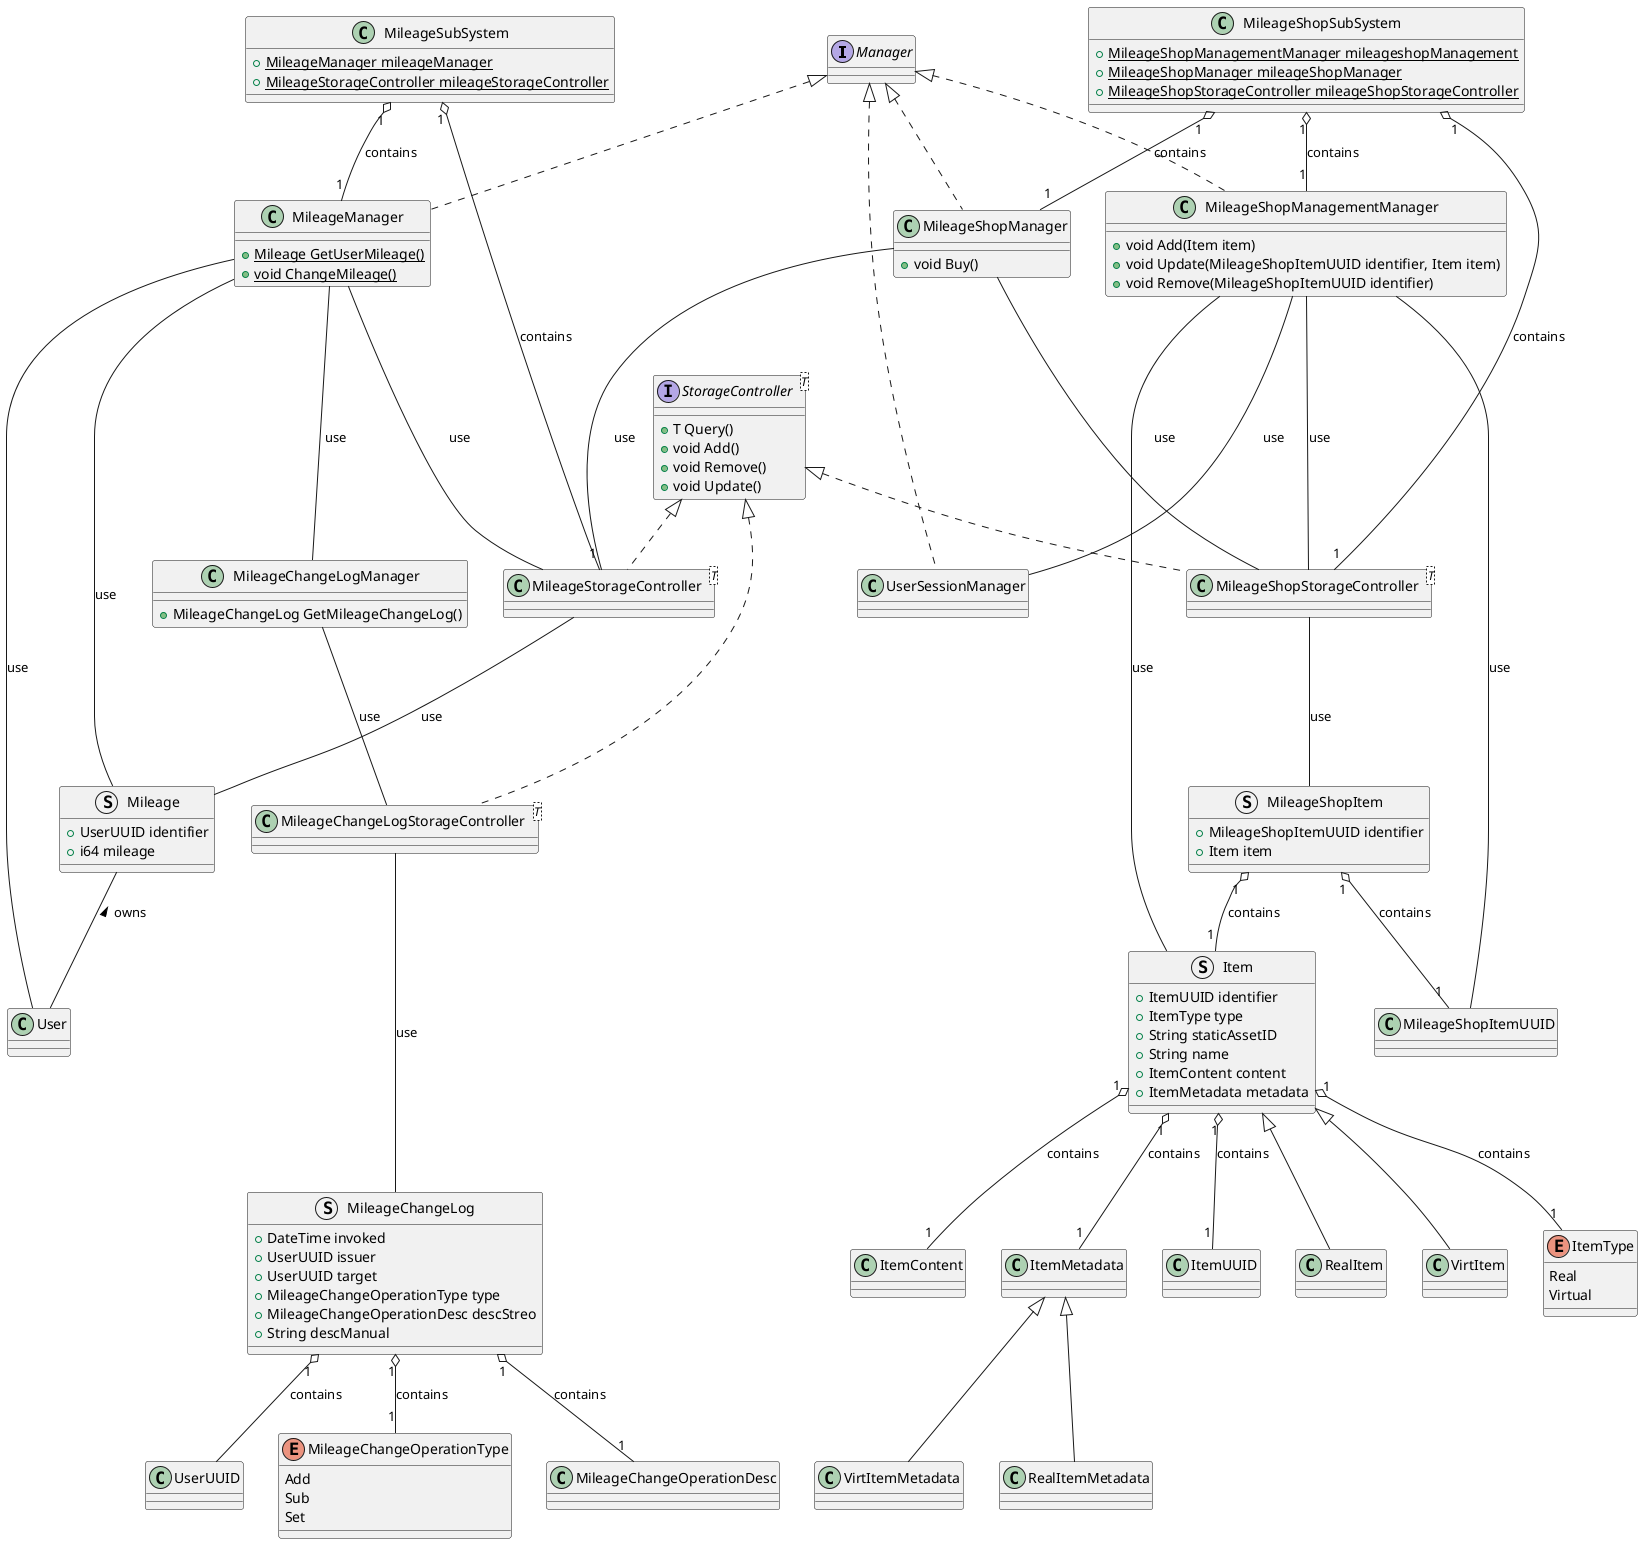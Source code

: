@startuml
' Commons
Interface Manager
Interface StorageController<T> {
    + T Query()
    + void Add()
    + void Remove()
    + void Update()
}

enum ItemType {
    Real
    Virtual
}

class ItemContent {}
class ItemMetadata {}
class RealItemMetadata extends ItemMetadata {}
class VirtItemMetadata extends ItemMetadata {}

struct Item {
    + ItemUUID identifier
    + ItemType type
    + String staticAssetID
    + String name
    + ItemContent content
    + ItemMetadata metadata
}

Item "1" o-- "1" ItemUUID : contains
Item "1" o-- "1" ItemType : contains
Item "1" o-- "1" ItemContent : contains
Item "1" o-- "1" ItemMetadata : contains

class RealItem extends Item {}
class VirtItem extends Item {}

struct Mileage {
    + UserUUID identifier
    + i64 mileage
}

Mileage -- User : < owns

' Mileage SubSystem

enum MileageChangeOperationType {
    Add
    Sub
    Set
}

class MileageChangeOperationDesc {}

struct MileageChangeLog {
    + DateTime invoked
    + UserUUID issuer
    + UserUUID target
    + MileageChangeOperationType type
    + MileageChangeOperationDesc descStreo
    + String descManual
}

MileageChangeLog "1" o-- UserUUID : contains
MileageChangeLog "1" o-- "1" MileageChangeOperationType : contains
MileageChangeLog "1" o-- "1" MileageChangeOperationDesc : contains

class MileageManager implements Manager {
    + {static} Mileage GetUserMileage()
    + {static} void ChangeMileage()
}

MileageManager --- User : use
MileageManager --- Mileage : use
MileageManager --- MileageChangeLogManager : use
MileageManager --- MileageStorageController : use

class MileageChangeLogManager {
    + MileageChangeLog GetMileageChangeLog()
}

MileageChangeLogManager --- MileageChangeLogStorageController : use

class MileageChangeLogStorageController<T> implements StorageController {}
MileageChangeLogStorageController --- MileageChangeLog : use

class MileageStorageController<T> implements StorageController{}
MileageStorageController --- Mileage : use

class MileageSubSystem {
    + {static} MileageManager mileageManager
    + {static} MileageStorageController mileageStorageController
}

MileageSubSystem "1" o-- "1" MileageManager : contains
MileageSubSystem "1" o-- "1" MileageStorageController : contains

' MileageShop SubSystem
struct MileageShopItem {
    + MileageShopItemUUID identifier
    + Item item
}

MileageShopItem "1" o-- "1" MileageShopItemUUID : contains
MileageShopItem "1" o-- "1" Item : contains

class MileageShopManager implements Manager {
    + void Buy()
}
MileageShopManager --- MileageShopStorageController : use
MileageShopManager --- MileageStorageController : use

class MileageShopManagementManager implements Manager {
    + void Add(Item item)
    + void Update(MileageShopItemUUID identifier, Item item)
    + void Remove(MileageShopItemUUID identifier)
}

class UserSessionManager implements Manager {}

MileageShopManagementManager --- Item : use
MileageShopManagementManager --- MileageShopItemUUID : use
MileageShopManagementManager --- UserSessionManager : use
MileageShopManagementManager --- MileageShopStorageController : use

class MileageShopStorageController<T> implements StorageController {}
MileageShopStorageController --- MileageShopItem : use

class MileageShopSubSystem {
    + {static} MileageShopManagementManager mileageshopManagement
    + {static} MileageShopManager mileageShopManager
    + {static} MileageShopStorageController mileageShopStorageController
}
MileageShopSubSystem "1" o-- "1" MileageShopManagementManager : contains
MileageShopSubSystem "1" o-- "1" MileageShopManager : contains
MileageShopSubSystem "1" o-- "1" MileageShopStorageController : contains
@enduml
